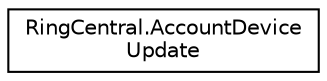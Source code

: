 digraph "Graphical Class Hierarchy"
{
 // LATEX_PDF_SIZE
  edge [fontname="Helvetica",fontsize="10",labelfontname="Helvetica",labelfontsize="10"];
  node [fontname="Helvetica",fontsize="10",shape=record];
  rankdir="LR";
  Node0 [label="RingCentral.AccountDevice\lUpdate",height=0.2,width=0.4,color="black", fillcolor="white", style="filled",URL="$classRingCentral_1_1AccountDeviceUpdate.html",tooltip=" "];
}
